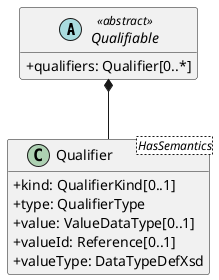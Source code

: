 @startuml
skinparam classAttributeIconSize 0
hide methods

abstract class Qualifiable <<abstract>> {
  +qualifiers: Qualifier[0..*] 
}
class Qualifier<HasSemantics> {
  +kind: QualifierKind[0..1] 
  +type: QualifierType 
  +value: ValueDataType[0..1] 
  +valueId: Reference[0..1] 
  +valueType: DataTypeDefXsd 
}
Qualifiable *-- Qualifier
@enduml